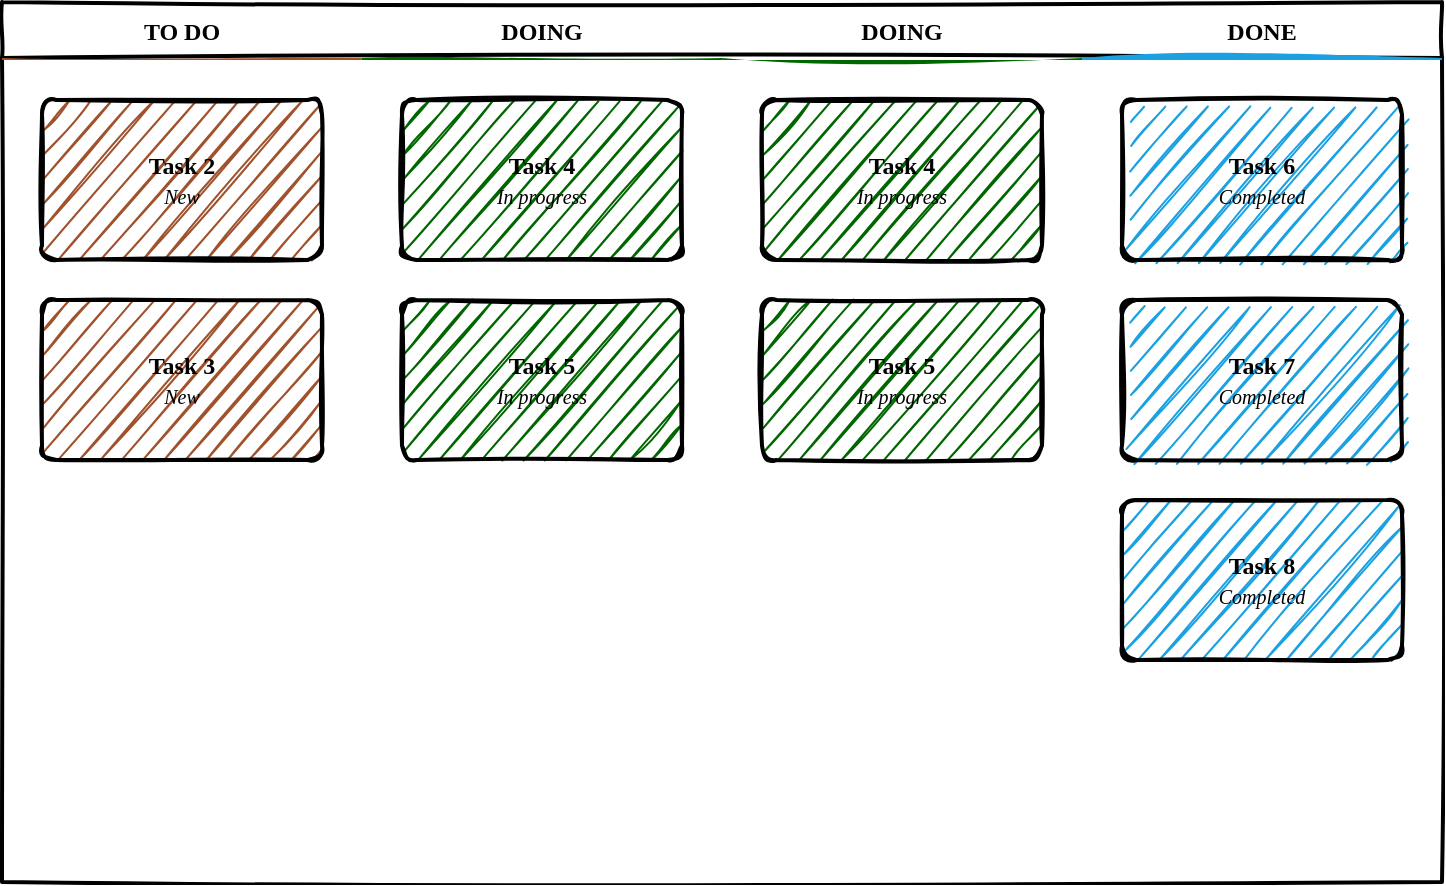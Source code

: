 <mxfile version="13.7.3" type="github" pages="2">
  <diagram id="wFE0QG_FPsp0jaGvCLVb" name="Page-1">
    <mxGraphModel dx="852" dy="376" grid="1" gridSize="10" guides="1" tooltips="1" connect="1" arrows="1" fold="1" page="1" pageScale="1" pageWidth="850" pageHeight="1100" math="0" shadow="0">
      <root>
        <mxCell id="0" />
        <mxCell id="1" parent="0" />
        <mxCell id="_5mSTuPxr-ZiKRkBDSY7-1" value="" style="swimlane;fontStyle=2;childLayout=stackLayout;horizontal=1;startSize=28;horizontalStack=1;resizeParent=1;resizeParentMax=0;resizeLast=0;collapsible=0;marginBottom=0;swimlaneFillColor=none;fontFamily=Permanent Marker;fontSize=16;points=[];verticalAlign=top;stackBorder=0;resizable=1;strokeWidth=2;sketch=1;disableMultiStroke=1;" parent="1" vertex="1">
          <mxGeometry x="160" y="80" width="720" height="440" as="geometry" />
        </mxCell>
        <object label="TO DO" status="New" id="_5mSTuPxr-ZiKRkBDSY7-2">
          <mxCell style="swimlane;strokeWidth=2;fontFamily=Permanent Marker;html=0;startSize=1;verticalAlign=bottom;spacingBottom=5;points=[];childLayout=stackLayout;stackBorder=20;stackSpacing=20;resizeLast=0;resizeParent=1;horizontalStack=0;collapsible=0;sketch=1;strokeColor=none;fillStyle=solid;fillColor=#A0522D;" parent="_5mSTuPxr-ZiKRkBDSY7-1" vertex="1">
            <mxGeometry y="28" width="180" height="412" as="geometry" />
          </mxCell>
        </object>
        <object label="Task 2&lt;br&gt;&lt;span style=&quot;font-weight: normal&quot;&gt;&lt;i&gt;&lt;font style=&quot;font-size: 10px&quot;&gt;%status%&lt;/font&gt;&lt;/i&gt;&lt;/span&gt;" placeholders="1" id="_5mSTuPxr-ZiKRkBDSY7-4">
          <mxCell style="whiteSpace=wrap;html=1;strokeWidth=2;fillColor=swimlane;fontStyle=1;spacingTop=0;rounded=1;arcSize=9;points=[];sketch=1;fontFamily=Permanent Marker;hachureGap=8;fillWeight=1;" parent="_5mSTuPxr-ZiKRkBDSY7-2" vertex="1">
            <mxGeometry x="20" y="21" width="140" height="80" as="geometry" />
          </mxCell>
        </object>
        <object label="Task 3&lt;br&gt;&lt;span style=&quot;font-weight: normal&quot;&gt;&lt;i&gt;&lt;font style=&quot;font-size: 10px&quot;&gt;%status%&lt;/font&gt;&lt;/i&gt;&lt;/span&gt;" placeholders="1" id="_5mSTuPxr-ZiKRkBDSY7-5">
          <mxCell style="whiteSpace=wrap;html=1;strokeWidth=2;fillColor=swimlane;fontStyle=1;spacingTop=0;rounded=1;arcSize=9;points=[];sketch=1;fontFamily=Permanent Marker;hachureGap=8;fillWeight=1;" parent="_5mSTuPxr-ZiKRkBDSY7-2" vertex="1">
            <mxGeometry x="20" y="121" width="140" height="80" as="geometry" />
          </mxCell>
        </object>
        <object label="DOING" status="In progress" id="_5mSTuPxr-ZiKRkBDSY7-6">
          <mxCell style="swimlane;strokeWidth=2;fontFamily=Permanent Marker;html=0;startSize=1;verticalAlign=bottom;spacingBottom=5;points=[];childLayout=stackLayout;stackBorder=20;stackSpacing=20;resizeLast=0;resizeParent=1;horizontalStack=0;collapsible=0;sketch=1;strokeColor=none;fillStyle=solid;fillColor=#006600;" parent="_5mSTuPxr-ZiKRkBDSY7-1" vertex="1">
            <mxGeometry x="180" y="28" width="180" height="412" as="geometry" />
          </mxCell>
        </object>
        <object label="Task 4&lt;br&gt;&lt;span style=&quot;font-weight: normal&quot;&gt;&lt;i&gt;&lt;font style=&quot;font-size: 10px&quot;&gt;%status%&lt;/font&gt;&lt;/i&gt;&lt;/span&gt;" placeholders="1" id="_5mSTuPxr-ZiKRkBDSY7-7">
          <mxCell style="whiteSpace=wrap;html=1;strokeWidth=2;fillColor=swimlane;fontStyle=1;spacingTop=0;rounded=1;arcSize=9;points=[];sketch=1;fontFamily=Permanent Marker;hachureGap=8;fillWeight=1;" parent="_5mSTuPxr-ZiKRkBDSY7-6" vertex="1">
            <mxGeometry x="20" y="21" width="140" height="80" as="geometry" />
          </mxCell>
        </object>
        <object label="Task 5&lt;br&gt;&lt;span style=&quot;font-weight: normal&quot;&gt;&lt;i&gt;&lt;font style=&quot;font-size: 10px&quot;&gt;%status%&lt;/font&gt;&lt;/i&gt;&lt;/span&gt;" placeholders="1" id="_5mSTuPxr-ZiKRkBDSY7-8">
          <mxCell style="whiteSpace=wrap;html=1;strokeWidth=2;fillColor=swimlane;fontStyle=1;spacingTop=0;rounded=1;arcSize=9;points=[];sketch=1;fontFamily=Permanent Marker;hachureGap=8;fillWeight=1;" parent="_5mSTuPxr-ZiKRkBDSY7-6" vertex="1">
            <mxGeometry x="20" y="121" width="140" height="80" as="geometry" />
          </mxCell>
        </object>
        <object label="DOING" status="In progress" id="PYUHkn0j5F1dLXRxDatt-1">
          <mxCell style="swimlane;strokeWidth=2;fontFamily=Permanent Marker;html=0;startSize=1;verticalAlign=bottom;spacingBottom=5;points=[];childLayout=stackLayout;stackBorder=20;stackSpacing=20;resizeLast=0;resizeParent=1;horizontalStack=0;collapsible=0;sketch=1;strokeColor=none;fillStyle=solid;fillColor=#006600;" vertex="1" parent="_5mSTuPxr-ZiKRkBDSY7-1">
            <mxGeometry x="360" y="28" width="180" height="412" as="geometry" />
          </mxCell>
        </object>
        <object label="Task 4&lt;br&gt;&lt;span style=&quot;font-weight: normal&quot;&gt;&lt;i&gt;&lt;font style=&quot;font-size: 10px&quot;&gt;%status%&lt;/font&gt;&lt;/i&gt;&lt;/span&gt;" placeholders="1" id="PYUHkn0j5F1dLXRxDatt-2">
          <mxCell style="whiteSpace=wrap;html=1;strokeWidth=2;fillColor=swimlane;fontStyle=1;spacingTop=0;rounded=1;arcSize=9;points=[];sketch=1;fontFamily=Permanent Marker;hachureGap=8;fillWeight=1;" vertex="1" parent="PYUHkn0j5F1dLXRxDatt-1">
            <mxGeometry x="20" y="21" width="140" height="80" as="geometry" />
          </mxCell>
        </object>
        <object label="Task 5&lt;br&gt;&lt;span style=&quot;font-weight: normal&quot;&gt;&lt;i&gt;&lt;font style=&quot;font-size: 10px&quot;&gt;%status%&lt;/font&gt;&lt;/i&gt;&lt;/span&gt;" placeholders="1" id="PYUHkn0j5F1dLXRxDatt-3">
          <mxCell style="whiteSpace=wrap;html=1;strokeWidth=2;fillColor=swimlane;fontStyle=1;spacingTop=0;rounded=1;arcSize=9;points=[];sketch=1;fontFamily=Permanent Marker;hachureGap=8;fillWeight=1;" vertex="1" parent="PYUHkn0j5F1dLXRxDatt-1">
            <mxGeometry x="20" y="121" width="140" height="80" as="geometry" />
          </mxCell>
        </object>
        <object label="DONE" status="Completed" id="_5mSTuPxr-ZiKRkBDSY7-9">
          <mxCell style="swimlane;strokeWidth=2;fontFamily=Permanent Marker;html=0;startSize=1;verticalAlign=bottom;spacingBottom=5;points=[];childLayout=stackLayout;stackBorder=20;stackSpacing=20;resizeLast=0;resizeParent=1;horizontalStack=0;collapsible=0;sketch=1;strokeColor=none;fillStyle=solid;fillColor=#1BA1E2;" parent="_5mSTuPxr-ZiKRkBDSY7-1" vertex="1">
            <mxGeometry x="540" y="28" width="180" height="412" as="geometry" />
          </mxCell>
        </object>
        <object label="Task 6&lt;br&gt;&lt;span style=&quot;font-weight: normal&quot;&gt;&lt;i&gt;&lt;font style=&quot;font-size: 10px&quot;&gt;%status%&lt;/font&gt;&lt;/i&gt;&lt;/span&gt;" placeholders="1" id="_5mSTuPxr-ZiKRkBDSY7-10">
          <mxCell style="whiteSpace=wrap;html=1;strokeWidth=2;fillColor=swimlane;fontStyle=1;spacingTop=0;rounded=1;arcSize=9;points=[];sketch=1;fontFamily=Permanent Marker;hachureGap=8;fillWeight=1;" parent="_5mSTuPxr-ZiKRkBDSY7-9" vertex="1">
            <mxGeometry x="20" y="21" width="140" height="80" as="geometry" />
          </mxCell>
        </object>
        <object label="Task 7&lt;br&gt;&lt;span style=&quot;font-weight: normal&quot;&gt;&lt;i&gt;&lt;font style=&quot;font-size: 10px&quot;&gt;%status%&lt;/font&gt;&lt;/i&gt;&lt;/span&gt;" placeholders="1" id="_5mSTuPxr-ZiKRkBDSY7-11">
          <mxCell style="whiteSpace=wrap;html=1;strokeWidth=2;fillColor=swimlane;fontStyle=1;spacingTop=0;rounded=1;arcSize=9;points=[];sketch=1;fontFamily=Permanent Marker;hachureGap=8;fillWeight=1;" parent="_5mSTuPxr-ZiKRkBDSY7-9" vertex="1">
            <mxGeometry x="20" y="121" width="140" height="80" as="geometry" />
          </mxCell>
        </object>
        <object label="Task 8&lt;br&gt;&lt;span style=&quot;font-weight: normal&quot;&gt;&lt;i&gt;&lt;font style=&quot;font-size: 10px&quot;&gt;%status%&lt;/font&gt;&lt;/i&gt;&lt;/span&gt;" placeholders="1" id="_5mSTuPxr-ZiKRkBDSY7-12">
          <mxCell style="whiteSpace=wrap;html=1;strokeWidth=2;fillColor=swimlane;fontStyle=1;spacingTop=0;rounded=1;arcSize=9;points=[];sketch=1;fontFamily=Permanent Marker;hachureGap=8;fillWeight=1;" parent="_5mSTuPxr-ZiKRkBDSY7-9" vertex="1">
            <mxGeometry x="20" y="221" width="140" height="80" as="geometry" />
          </mxCell>
        </object>
      </root>
    </mxGraphModel>
  </diagram>
  <diagram id="hqx24AX21VE7nAcTiJH1" name="Page-2">
    <mxGraphModel dx="714" dy="346" grid="1" gridSize="10" guides="1" tooltips="1" connect="1" arrows="1" fold="1" page="1" pageScale="1" pageWidth="827" pageHeight="1169" background="#FFCCE6" math="0" shadow="0">
      <root>
        <mxCell id="81sEBmdkH2DmNocHoFiU-0" />
        <mxCell id="81sEBmdkH2DmNocHoFiU-1" parent="81sEBmdkH2DmNocHoFiU-0" />
        <mxCell id="81sEBmdkH2DmNocHoFiU-2" value="" style="rounded=1;whiteSpace=wrap;html=1;fillColor=#ffe6cc;strokeColor=#d79b00;" vertex="1" parent="81sEBmdkH2DmNocHoFiU-1">
          <mxGeometry x="19" y="10" width="790" height="110" as="geometry" />
        </mxCell>
        <mxCell id="81sEBmdkH2DmNocHoFiU-4" value="" style="rounded=1;whiteSpace=wrap;html=1;fillColor=#f8cecc;strokeColor=#b85450;" vertex="1" parent="81sEBmdkH2DmNocHoFiU-1">
          <mxGeometry x="50" y="160" width="350" height="150" as="geometry" />
        </mxCell>
        <mxCell id="81sEBmdkH2DmNocHoFiU-5" value="" style="rounded=1;whiteSpace=wrap;html=1;fillColor=#fff2cc;strokeColor=#d6b656;" vertex="1" parent="81sEBmdkH2DmNocHoFiU-1">
          <mxGeometry x="440" y="160" width="360" height="150" as="geometry" />
        </mxCell>
        <mxCell id="81sEBmdkH2DmNocHoFiU-9" value="" style="rounded=0;whiteSpace=wrap;html=1;fillColor=#dae8fc;strokeColor=#6c8ebf;" vertex="1" parent="81sEBmdkH2DmNocHoFiU-1">
          <mxGeometry x="50" y="340" width="750" height="150" as="geometry" />
        </mxCell>
        <mxCell id="81sEBmdkH2DmNocHoFiU-10" value="SDN Controller" style="rounded=0;whiteSpace=wrap;html=1;fontStyle=1;fontSize=16;fillColor=#d5e8d4;strokeColor=#82b366;" vertex="1" parent="81sEBmdkH2DmNocHoFiU-1">
          <mxGeometry x="360" y="310" width="120" height="30" as="geometry" />
        </mxCell>
        <mxCell id="81sEBmdkH2DmNocHoFiU-12" value="" style="shape=note;whiteSpace=wrap;html=1;backgroundOutline=1;darkOpacity=0.05;fillColor=#60a917;strokeColor=#2D7600;fontColor=#ffffff;" vertex="1" parent="81sEBmdkH2DmNocHoFiU-1">
          <mxGeometry x="667.5" y="15" width="110" height="100" as="geometry" />
        </mxCell>
        <mxCell id="81sEBmdkH2DmNocHoFiU-70" style="edgeStyle=none;rounded=0;orthogonalLoop=1;jettySize=auto;html=1;exitX=1;exitY=0.5;exitDx=0;exitDy=0;entryX=0;entryY=0.5;entryDx=0;entryDy=0;fontSize=14;" edge="1" parent="81sEBmdkH2DmNocHoFiU-1" source="81sEBmdkH2DmNocHoFiU-16" target="81sEBmdkH2DmNocHoFiU-18">
          <mxGeometry relative="1" as="geometry" />
        </mxCell>
        <mxCell id="81sEBmdkH2DmNocHoFiU-16" value="" style="rounded=1;whiteSpace=wrap;html=1;" vertex="1" parent="81sEBmdkH2DmNocHoFiU-1">
          <mxGeometry x="70" y="30" width="120" height="30" as="geometry" />
        </mxCell>
        <mxCell id="81sEBmdkH2DmNocHoFiU-17" value="" style="rounded=1;whiteSpace=wrap;html=1;" vertex="1" parent="81sEBmdkH2DmNocHoFiU-1">
          <mxGeometry x="70" y="70" width="120" height="30" as="geometry" />
        </mxCell>
        <mxCell id="81sEBmdkH2DmNocHoFiU-73" style="edgeStyle=orthogonalEdgeStyle;curved=1;rounded=0;orthogonalLoop=1;jettySize=auto;html=1;exitX=1;exitY=0.5;exitDx=0;exitDy=0;entryX=0.025;entryY=0.35;entryDx=0;entryDy=0;entryPerimeter=0;fontSize=14;" edge="1" parent="81sEBmdkH2DmNocHoFiU-1" source="81sEBmdkH2DmNocHoFiU-18" target="81sEBmdkH2DmNocHoFiU-20">
          <mxGeometry relative="1" as="geometry" />
        </mxCell>
        <mxCell id="81sEBmdkH2DmNocHoFiU-18" value="" style="rounded=1;whiteSpace=wrap;html=1;" vertex="1" parent="81sEBmdkH2DmNocHoFiU-1">
          <mxGeometry x="280" y="30" width="120" height="30" as="geometry" />
        </mxCell>
        <mxCell id="81sEBmdkH2DmNocHoFiU-74" style="edgeStyle=orthogonalEdgeStyle;curved=1;rounded=0;orthogonalLoop=1;jettySize=auto;html=1;exitX=1;exitY=0.5;exitDx=0;exitDy=0;entryX=0.025;entryY=0.65;entryDx=0;entryDy=0;entryPerimeter=0;fontSize=14;" edge="1" parent="81sEBmdkH2DmNocHoFiU-1" source="81sEBmdkH2DmNocHoFiU-19" target="81sEBmdkH2DmNocHoFiU-20">
          <mxGeometry relative="1" as="geometry" />
        </mxCell>
        <mxCell id="81sEBmdkH2DmNocHoFiU-19" value="" style="rounded=1;whiteSpace=wrap;html=1;" vertex="1" parent="81sEBmdkH2DmNocHoFiU-1">
          <mxGeometry x="280" y="70" width="120" height="30" as="geometry" />
        </mxCell>
        <mxCell id="81sEBmdkH2DmNocHoFiU-20" value="" style="ellipse;whiteSpace=wrap;html=1;aspect=fixed;fillColor=#a20025;strokeColor=#6F0000;fontColor=#ffffff;" vertex="1" parent="81sEBmdkH2DmNocHoFiU-1">
          <mxGeometry x="470" y="25" width="80" height="80" as="geometry" />
        </mxCell>
        <mxCell id="81sEBmdkH2DmNocHoFiU-25" value="Management and Orchestration" style="text;html=1;align=center;verticalAlign=middle;whiteSpace=wrap;rounded=0;fontSize=16;fontStyle=1;fillColor=#d5e8d4;strokeColor=#82b366;" vertex="1" parent="81sEBmdkH2DmNocHoFiU-1">
          <mxGeometry x="280" y="130" width="270" height="30" as="geometry" />
        </mxCell>
        <mxCell id="81sEBmdkH2DmNocHoFiU-33" value="Data and Control Plane" style="text;html=1;strokeColor=#82b366;fillColor=#d5e8d4;align=center;verticalAlign=middle;whiteSpace=wrap;rounded=0;fontSize=16;rotation=-90;fontStyle=1" vertex="1" parent="81sEBmdkH2DmNocHoFiU-1">
          <mxGeometry x="-65.47" y="303.91" width="199" height="32.19" as="geometry" />
        </mxCell>
        <mxCell id="81sEBmdkH2DmNocHoFiU-36" value="" style="html=1;shadow=0;dashed=0;align=center;verticalAlign=middle;shape=mxgraph.arrows2.arrow;dy=0.67;dx=20;notch=0;fontSize=16;fillColor=#76608a;strokeColor=#432D57;fontColor=#ffffff;" vertex="1" parent="81sEBmdkH2DmNocHoFiU-1">
          <mxGeometry x="550" y="58" width="117.5" height="20" as="geometry" />
        </mxCell>
        <mxCell id="81sEBmdkH2DmNocHoFiU-37" value="" style="html=1;shadow=0;dashed=0;align=center;verticalAlign=middle;shape=mxgraph.arrows2.arrow;dy=0.67;dx=20;notch=0;fontSize=16;fillColor=#76608a;strokeColor=#432D57;fontColor=#ffffff;rotation=90;" vertex="1" parent="81sEBmdkH2DmNocHoFiU-1">
          <mxGeometry x="667.5" y="142.5" width="75" height="20" as="geometry" />
        </mxCell>
        <mxCell id="81sEBmdkH2DmNocHoFiU-43" value="" style="html=1;shadow=0;dashed=0;align=center;verticalAlign=middle;shape=mxgraph.arrows2.arrow;dy=0.67;dx=20;notch=0;fontSize=16;fillColor=#76608a;strokeColor=#432D57;fontColor=#ffffff;rotation=-180;" vertex="1" parent="81sEBmdkH2DmNocHoFiU-1">
          <mxGeometry x="400" y="190" width="40" height="10" as="geometry" />
        </mxCell>
        <mxCell id="81sEBmdkH2DmNocHoFiU-44" value="" style="html=1;shadow=0;dashed=0;align=center;verticalAlign=middle;shape=mxgraph.arrows2.arrow;dy=0.67;dx=20;notch=0;fontSize=16;fillColor=#76608a;strokeColor=#432D57;fontColor=#ffffff;rotation=0;" vertex="1" parent="81sEBmdkH2DmNocHoFiU-1">
          <mxGeometry x="400" y="275" width="40" height="10" as="geometry" />
        </mxCell>
        <mxCell id="81sEBmdkH2DmNocHoFiU-50" value="Extended-YAML" style="text;html=1;strokeColor=none;fillColor=none;align=center;verticalAlign=middle;whiteSpace=wrap;rounded=0;fontSize=10;fontStyle=1" vertex="1" parent="81sEBmdkH2DmNocHoFiU-1">
          <mxGeometry x="560" y="40" width="80" height="20" as="geometry" />
        </mxCell>
        <mxCell id="81sEBmdkH2DmNocHoFiU-51" value="Slice&amp;nbsp; Templ" style="text;html=1;strokeColor=none;fillColor=none;align=center;verticalAlign=middle;whiteSpace=wrap;rounded=0;fontSize=10;fontStyle=1" vertex="1" parent="81sEBmdkH2DmNocHoFiU-1">
          <mxGeometry x="667.5" y="20" width="72.5" height="10" as="geometry" />
        </mxCell>
        <mxCell id="81sEBmdkH2DmNocHoFiU-55" value="YAML Temp" style="text;html=1;strokeColor=none;fillColor=none;align=center;verticalAlign=middle;whiteSpace=wrap;rounded=0;fontSize=10;fontStyle=1" vertex="1" parent="81sEBmdkH2DmNocHoFiU-1">
          <mxGeometry x="660" y="30" width="90" height="10" as="geometry" />
        </mxCell>
        <mxCell id="81sEBmdkH2DmNocHoFiU-56" value="NSD" style="text;html=1;strokeColor=none;fillColor=none;align=center;verticalAlign=middle;whiteSpace=wrap;rounded=0;fontSize=10;fontStyle=1" vertex="1" parent="81sEBmdkH2DmNocHoFiU-1">
          <mxGeometry x="667.5" y="45" width="72.5" height="10" as="geometry" />
        </mxCell>
        <mxCell id="81sEBmdkH2DmNocHoFiU-57" value="Slice&amp;nbsp; Properties" style="text;html=1;strokeColor=none;fillColor=none;align=center;verticalAlign=middle;whiteSpace=wrap;rounded=0;fontSize=10;fontStyle=1" vertex="1" parent="81sEBmdkH2DmNocHoFiU-1">
          <mxGeometry x="677.5" y="60" width="82.5" height="13" as="geometry" />
        </mxCell>
        <mxCell id="81sEBmdkH2DmNocHoFiU-58" value="Key Requirements" style="text;html=1;strokeColor=none;fillColor=none;align=center;verticalAlign=middle;whiteSpace=wrap;rounded=0;fontSize=10;fontStyle=1" vertex="1" parent="81sEBmdkH2DmNocHoFiU-1">
          <mxGeometry x="670" y="78" width="100" height="10" as="geometry" />
        </mxCell>
        <mxCell id="81sEBmdkH2DmNocHoFiU-59" value="etc" style="text;html=1;strokeColor=none;fillColor=none;align=center;verticalAlign=middle;whiteSpace=wrap;rounded=0;fontSize=10;fontStyle=1" vertex="1" parent="81sEBmdkH2DmNocHoFiU-1">
          <mxGeometry x="677.5" y="95" width="92.5" height="10" as="geometry" />
        </mxCell>
        <mxCell id="81sEBmdkH2DmNocHoFiU-62" value="Service 1" style="text;html=1;strokeColor=none;fillColor=none;align=center;verticalAlign=middle;whiteSpace=wrap;rounded=0;fontSize=14;" vertex="1" parent="81sEBmdkH2DmNocHoFiU-1">
          <mxGeometry x="80" y="35" width="86.47" height="20" as="geometry" />
        </mxCell>
        <mxCell id="81sEBmdkH2DmNocHoFiU-64" value="Service 3" style="text;html=1;strokeColor=none;fillColor=none;align=center;verticalAlign=middle;whiteSpace=wrap;rounded=0;fontSize=14;" vertex="1" parent="81sEBmdkH2DmNocHoFiU-1">
          <mxGeometry x="86.76" y="75" width="86.47" height="20" as="geometry" />
        </mxCell>
        <mxCell id="81sEBmdkH2DmNocHoFiU-67" value="Service 4" style="text;html=1;strokeColor=none;fillColor=none;align=center;verticalAlign=middle;whiteSpace=wrap;rounded=0;fontSize=14;" vertex="1" parent="81sEBmdkH2DmNocHoFiU-1">
          <mxGeometry x="296.77" y="75" width="86.47" height="20" as="geometry" />
        </mxCell>
        <mxCell id="81sEBmdkH2DmNocHoFiU-68" value="Service 2" style="text;html=1;strokeColor=none;fillColor=none;align=center;verticalAlign=middle;whiteSpace=wrap;rounded=0;fontSize=14;" vertex="1" parent="81sEBmdkH2DmNocHoFiU-1">
          <mxGeometry x="296.77" y="35" width="86.47" height="20" as="geometry" />
        </mxCell>
        <mxCell id="81sEBmdkH2DmNocHoFiU-71" style="edgeStyle=none;rounded=0;orthogonalLoop=1;jettySize=auto;html=1;exitX=1;exitY=0.5;exitDx=0;exitDy=0;entryX=0;entryY=0.5;entryDx=0;entryDy=0;fontSize=14;" edge="1" parent="81sEBmdkH2DmNocHoFiU-1">
          <mxGeometry relative="1" as="geometry">
            <mxPoint x="191" y="85" as="sourcePoint" />
            <mxPoint x="281" y="85" as="targetPoint" />
            <Array as="points" />
          </mxGeometry>
        </mxCell>
        <mxCell id="81sEBmdkH2DmNocHoFiU-75" value="HTC Service Orchestrator&amp;nbsp;" style="text;html=1;strokeColor=none;fillColor=none;align=center;verticalAlign=middle;whiteSpace=wrap;rounded=0;fontSize=14;fontStyle=1" vertex="1" parent="81sEBmdkH2DmNocHoFiU-1">
          <mxGeometry x="500" y="162.5" width="190" height="20" as="geometry" />
        </mxCell>
        <mxCell id="81sEBmdkH2DmNocHoFiU-77" value="HTC Resource Management&amp;nbsp;" style="text;html=1;strokeColor=none;fillColor=none;align=center;verticalAlign=middle;whiteSpace=wrap;rounded=0;fontSize=14;fontStyle=1" vertex="1" parent="81sEBmdkH2DmNocHoFiU-1">
          <mxGeometry x="90" y="163" width="250" height="20" as="geometry" />
        </mxCell>
        <mxCell id="81sEBmdkH2DmNocHoFiU-78" value="Service Plane&lt;br&gt;" style="text;html=1;strokeColor=none;fillColor=none;align=center;verticalAlign=middle;whiteSpace=wrap;rounded=0;fontSize=14;rotation=-90;fontStyle=1" vertex="1" parent="81sEBmdkH2DmNocHoFiU-1">
          <mxGeometry x="-15" y="55" width="111" height="20" as="geometry" />
        </mxCell>
        <mxCell id="81sEBmdkH2DmNocHoFiU-79" value="Session Manager" style="rounded=1;whiteSpace=wrap;html=1;strokeColor=#000000;fontSize=12;fontStyle=1" vertex="1" parent="81sEBmdkH2DmNocHoFiU-1">
          <mxGeometry x="482.5" y="273.91" width="130" height="30" as="geometry" />
        </mxCell>
        <mxCell id="81sEBmdkH2DmNocHoFiU-80" value="System Monitor" style="rounded=1;whiteSpace=wrap;html=1;strokeColor=#000000;fontSize=13;fontStyle=1" vertex="1" parent="81sEBmdkH2DmNocHoFiU-1">
          <mxGeometry x="647.5" y="273.91" width="130" height="30" as="geometry" />
        </mxCell>
        <mxCell id="81sEBmdkH2DmNocHoFiU-81" value="Admission/Determinism&amp;nbsp;" style="rounded=1;whiteSpace=wrap;html=1;strokeColor=#000000;fontSize=14;fontStyle=1" vertex="1" parent="81sEBmdkH2DmNocHoFiU-1">
          <mxGeometry x="482.5" y="190" width="287.5" height="30" as="geometry" />
        </mxCell>
        <mxCell id="81sEBmdkH2DmNocHoFiU-82" value="Scheduling/Timing" style="rounded=1;whiteSpace=wrap;html=1;strokeColor=#000000;fontSize=14;fontStyle=1" vertex="1" parent="81sEBmdkH2DmNocHoFiU-1">
          <mxGeometry x="480" y="230" width="290" height="30" as="geometry" />
        </mxCell>
        <mxCell id="81sEBmdkH2DmNocHoFiU-84" value="Scheduling/Timing ?????" style="rounded=1;whiteSpace=wrap;html=1;strokeColor=#000000;fontSize=14;fontStyle=1" vertex="1" parent="81sEBmdkH2DmNocHoFiU-1">
          <mxGeometry x="80" y="190" width="290" height="30" as="geometry" />
        </mxCell>
        <mxCell id="81sEBmdkH2DmNocHoFiU-85" value="Slice Manager&lt;br&gt;&lt;br&gt;Slice Monitor" style="rounded=1;whiteSpace=wrap;html=1;strokeColor=#000000;fontSize=14;verticalAlign=top;fontStyle=1" vertex="1" parent="81sEBmdkH2DmNocHoFiU-1">
          <mxGeometry x="80" y="230" width="130" height="70" as="geometry" />
        </mxCell>
        <mxCell id="81sEBmdkH2DmNocHoFiU-87" value="VNFM&lt;br&gt;&lt;br&gt;NFVO" style="rounded=1;whiteSpace=wrap;html=1;strokeColor=#000000;fontSize=14;verticalAlign=top;fontStyle=1" vertex="1" parent="81sEBmdkH2DmNocHoFiU-1">
          <mxGeometry x="230" y="230" width="130" height="70" as="geometry" />
        </mxCell>
        <mxCell id="81sEBmdkH2DmNocHoFiU-88" value="Resource Layer" style="text;html=1;strokeColor=none;fillColor=none;align=center;verticalAlign=middle;whiteSpace=wrap;rounded=0;fontSize=18;fontStyle=1" vertex="1" parent="81sEBmdkH2DmNocHoFiU-1">
          <mxGeometry x="250" y="340" width="350" height="20" as="geometry" />
        </mxCell>
        <mxCell id="81sEBmdkH2DmNocHoFiU-89" value="CNF/VNF" style="rounded=1;whiteSpace=wrap;html=1;strokeColor=#000000;fontSize=19;" vertex="1" parent="81sEBmdkH2DmNocHoFiU-1">
          <mxGeometry x="86.76" y="360" width="155" height="30" as="geometry" />
        </mxCell>
        <mxCell id="81sEBmdkH2DmNocHoFiU-96" value="" style="shape=link;html=1;fontSize=18;entryX=0.053;entryY=0.56;entryDx=0;entryDy=0;entryPerimeter=0;exitX=0.973;exitY=0.6;exitDx=0;exitDy=0;exitPerimeter=0;" edge="1" parent="81sEBmdkH2DmNocHoFiU-1">
          <mxGeometry width="100" relative="1" as="geometry">
            <mxPoint x="779.75" y="426" as="sourcePoint" />
            <mxPoint x="89.75" y="420" as="targetPoint" />
          </mxGeometry>
        </mxCell>
        <mxCell id="81sEBmdkH2DmNocHoFiU-97" value="CNF/VNF" style="rounded=1;whiteSpace=wrap;html=1;strokeColor=#000000;fontSize=19;" vertex="1" parent="81sEBmdkH2DmNocHoFiU-1">
          <mxGeometry x="360" y="360" width="155" height="30" as="geometry" />
        </mxCell>
        <mxCell id="81sEBmdkH2DmNocHoFiU-98" value="CNF/VNF" style="rounded=1;whiteSpace=wrap;html=1;strokeColor=#000000;fontSize=19;" vertex="1" parent="81sEBmdkH2DmNocHoFiU-1">
          <mxGeometry x="612.5" y="360" width="155" height="30" as="geometry" />
        </mxCell>
        <mxCell id="81sEBmdkH2DmNocHoFiU-99" value="PNF" style="rounded=1;whiteSpace=wrap;html=1;strokeColor=#000000;fontSize=18;" vertex="1" parent="81sEBmdkH2DmNocHoFiU-1">
          <mxGeometry x="86.76" y="440" width="154" height="30" as="geometry" />
        </mxCell>
        <mxCell id="81sEBmdkH2DmNocHoFiU-100" value="PNF" style="rounded=1;whiteSpace=wrap;html=1;strokeColor=#000000;fontSize=18;" vertex="1" parent="81sEBmdkH2DmNocHoFiU-1">
          <mxGeometry x="370" y="440" width="154" height="30" as="geometry" />
        </mxCell>
        <mxCell id="81sEBmdkH2DmNocHoFiU-101" value="PNF" style="rounded=1;whiteSpace=wrap;html=1;strokeColor=#000000;fontSize=18;" vertex="1" parent="81sEBmdkH2DmNocHoFiU-1">
          <mxGeometry x="616" y="440" width="154" height="30" as="geometry" />
        </mxCell>
        <mxCell id="81sEBmdkH2DmNocHoFiU-105" value="" style="html=1;shadow=0;dashed=0;align=center;verticalAlign=middle;shape=mxgraph.arrows2.twoWayArrow;dy=1;dx=10;strokeColor=#6F0000;fontSize=18;rotation=90;fillColor=#a20025;fontColor=#ffffff;" vertex="1" parent="81sEBmdkH2DmNocHoFiU-1">
          <mxGeometry x="132.5" y="315.5" width="30" height="15" as="geometry" />
        </mxCell>
        <mxCell id="81sEBmdkH2DmNocHoFiU-106" value="" style="html=1;shadow=0;dashed=0;align=center;verticalAlign=middle;shape=mxgraph.arrows2.twoWayArrow;dy=1;dx=10;strokeColor=#6F0000;fontSize=18;rotation=90;fillColor=#a20025;fontColor=#ffffff;" vertex="1" parent="81sEBmdkH2DmNocHoFiU-1">
          <mxGeometry x="270.5" y="317.5" width="30" height="15" as="geometry" />
        </mxCell>
        <mxCell id="81sEBmdkH2DmNocHoFiU-107" value="Proposed Architecture of HTC Network Slice System&amp;nbsp;&amp;nbsp;" style="text;html=1;strokeColor=none;fillColor=none;align=center;verticalAlign=middle;whiteSpace=wrap;rounded=0;fontSize=18;fontStyle=1" vertex="1" parent="81sEBmdkH2DmNocHoFiU-1">
          <mxGeometry x="130" y="510" width="550" height="20" as="geometry" />
        </mxCell>
      </root>
    </mxGraphModel>
  </diagram>
</mxfile>
